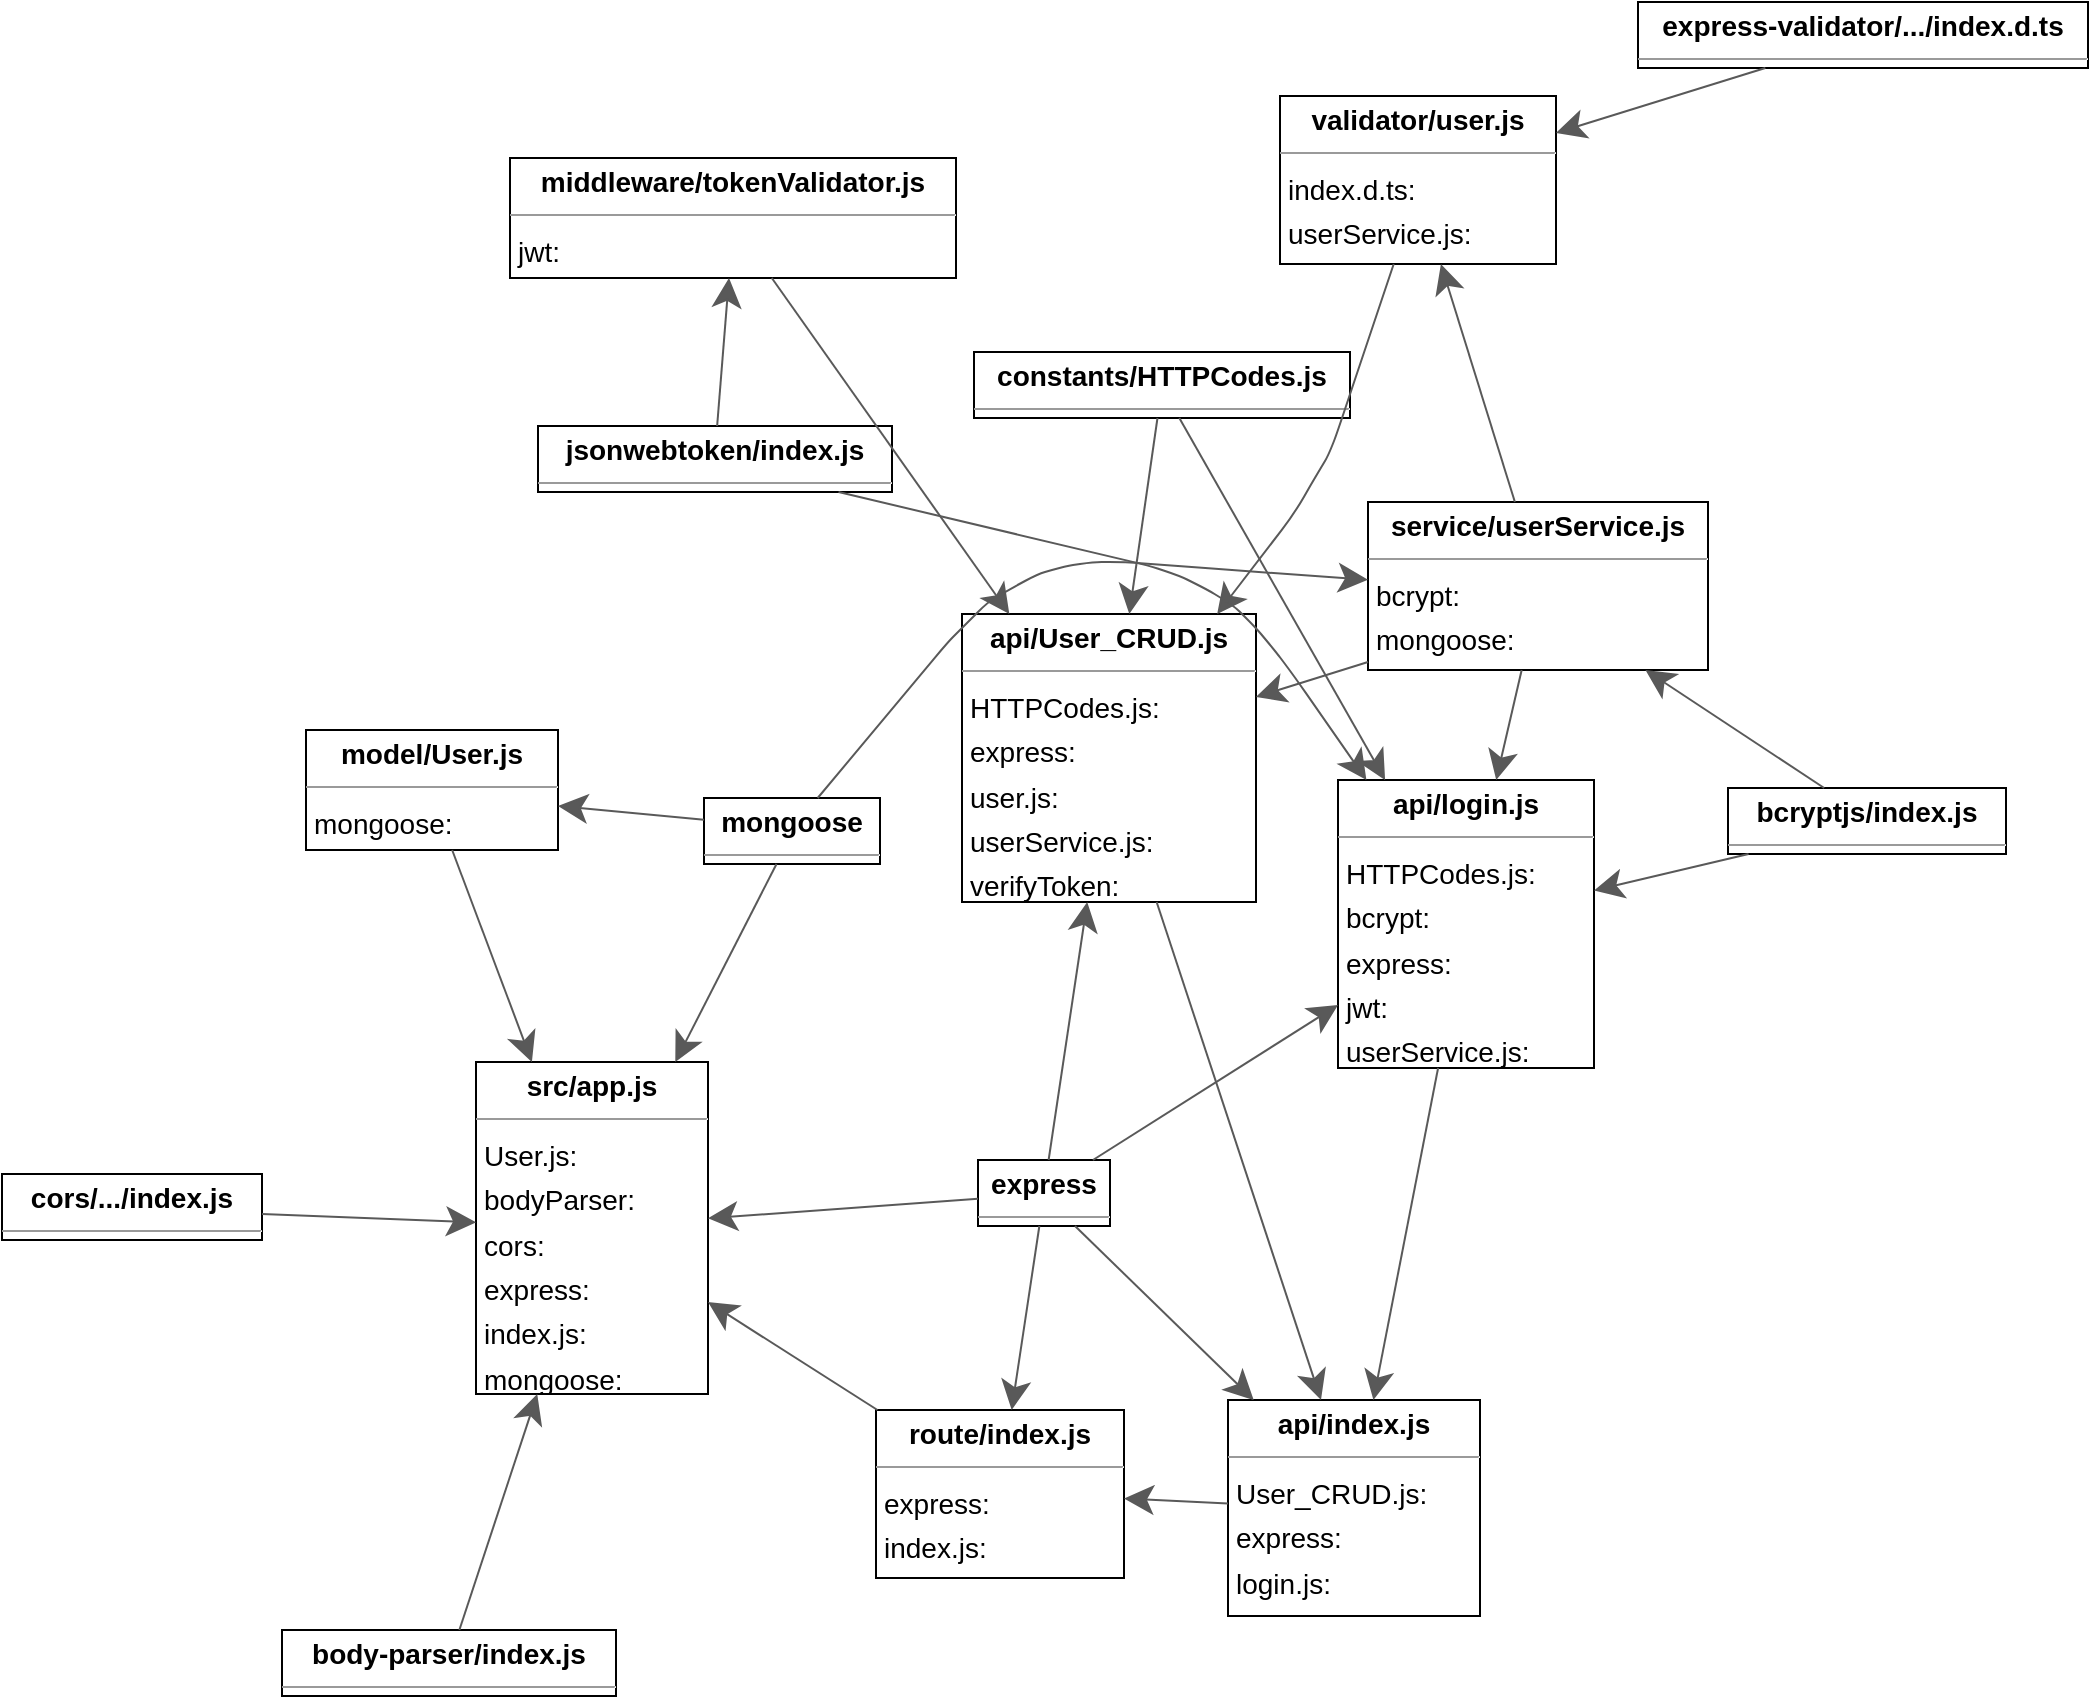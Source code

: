 <mxGraphModel dx="0" dy="0" grid="1" gridSize="10" guides="1" tooltips="1" connect="1" arrows="1" fold="1" page="0" pageScale="1" background="none" math="0" shadow="0">
  <root>
    <mxCell id="0" />
    <mxCell id="1" parent="0" />
    <mxCell id="node6" parent="1" vertex="1" value="&lt;p style=&quot;margin:0px;margin-top:4px;text-align:center;&quot;&gt;&lt;b&gt;api/User_CRUD.js&lt;/b&gt;&lt;/p&gt;&lt;hr size=&quot;1&quot;/&gt;&lt;p style=&quot;margin:0 0 0 4px;line-height:1.6;&quot;&gt; HTTPCodes.js: &lt;br/&gt; express: &lt;br/&gt; user.js: &lt;br/&gt; userService.js: &lt;br/&gt; verifyToken: &lt;/p&gt;" style="verticalAlign=top;align=left;overflow=fill;fontSize=14;fontFamily=Helvetica;html=1;rounded=0;shadow=0;comic=0;labelBackgroundColor=none;strokeWidth=1;">
      <mxGeometry x="367" y="223" width="147" height="144" as="geometry" />
    </mxCell>
    <mxCell id="node8" parent="1" vertex="1" value="&lt;p style=&quot;margin:0px;margin-top:4px;text-align:center;&quot;&gt;&lt;b&gt;api/index.js&lt;/b&gt;&lt;/p&gt;&lt;hr size=&quot;1&quot;/&gt;&lt;p style=&quot;margin:0 0 0 4px;line-height:1.6;&quot;&gt; User_CRUD.js: &lt;br/&gt; express: &lt;br/&gt; login.js: &lt;/p&gt;" style="verticalAlign=top;align=left;overflow=fill;fontSize=14;fontFamily=Helvetica;html=1;rounded=0;shadow=0;comic=0;labelBackgroundColor=none;strokeWidth=1;">
      <mxGeometry x="500" y="616" width="126" height="108" as="geometry" />
    </mxCell>
    <mxCell id="node1" parent="1" vertex="1" value="&lt;p style=&quot;margin:0px;margin-top:4px;text-align:center;&quot;&gt;&lt;b&gt;api/login.js&lt;/b&gt;&lt;/p&gt;&lt;hr size=&quot;1&quot;/&gt;&lt;p style=&quot;margin:0 0 0 4px;line-height:1.6;&quot;&gt; HTTPCodes.js: &lt;br/&gt; bcrypt: &lt;br/&gt; express: &lt;br/&gt; jwt: &lt;br/&gt; userService.js: &lt;/p&gt;" style="verticalAlign=top;align=left;overflow=fill;fontSize=14;fontFamily=Helvetica;html=1;rounded=0;shadow=0;comic=0;labelBackgroundColor=none;strokeWidth=1;">
      <mxGeometry x="555" y="306" width="128" height="144" as="geometry" />
    </mxCell>
    <mxCell id="node12" parent="1" vertex="1" value="&lt;p style=&quot;margin:0px;margin-top:4px;text-align:center;&quot;&gt;&lt;b&gt;bcryptjs/index.js&lt;/b&gt;&lt;/p&gt;&lt;hr size=&quot;1&quot;/&gt;" style="verticalAlign=top;align=left;overflow=fill;fontSize=14;fontFamily=Helvetica;html=1;rounded=0;shadow=0;comic=0;labelBackgroundColor=none;strokeWidth=1;">
      <mxGeometry x="750" y="310" width="139" height="33" as="geometry" />
    </mxCell>
    <mxCell id="node4" parent="1" vertex="1" value="&lt;p style=&quot;margin:0px;margin-top:4px;text-align:center;&quot;&gt;&lt;b&gt;body-parser/index.js&lt;/b&gt;&lt;/p&gt;&lt;hr size=&quot;1&quot;/&gt;" style="verticalAlign=top;align=left;overflow=fill;fontSize=14;fontFamily=Helvetica;html=1;rounded=0;shadow=0;comic=0;labelBackgroundColor=none;strokeWidth=1;">
      <mxGeometry x="27" y="731" width="167" height="33" as="geometry" />
    </mxCell>
    <mxCell id="node11" parent="1" vertex="1" value="&lt;p style=&quot;margin:0px;margin-top:4px;text-align:center;&quot;&gt;&lt;b&gt;constants/HTTPCodes.js&lt;/b&gt;&lt;/p&gt;&lt;hr size=&quot;1&quot;/&gt;" style="verticalAlign=top;align=left;overflow=fill;fontSize=14;fontFamily=Helvetica;html=1;rounded=0;shadow=0;comic=0;labelBackgroundColor=none;strokeWidth=1;">
      <mxGeometry x="373" y="92" width="188" height="33" as="geometry" />
    </mxCell>
    <mxCell id="node16" parent="1" vertex="1" value="&lt;p style=&quot;margin:0px;margin-top:4px;text-align:center;&quot;&gt;&lt;b&gt;cors/.../index.js&lt;/b&gt;&lt;/p&gt;&lt;hr size=&quot;1&quot;/&gt;" style="verticalAlign=top;align=left;overflow=fill;fontSize=14;fontFamily=Helvetica;html=1;rounded=0;shadow=0;comic=0;labelBackgroundColor=none;strokeWidth=1;">
      <mxGeometry x="-113" y="503" width="130" height="33" as="geometry" />
    </mxCell>
    <mxCell id="node15" parent="1" vertex="1" value="&lt;p style=&quot;margin:0px;margin-top:4px;text-align:center;&quot;&gt;&lt;b&gt;express&lt;/b&gt;&lt;/p&gt;&lt;hr size=&quot;1&quot;/&gt;" style="verticalAlign=top;align=left;overflow=fill;fontSize=14;fontFamily=Helvetica;html=1;rounded=0;shadow=0;comic=0;labelBackgroundColor=none;strokeWidth=1;">
      <mxGeometry x="375" y="496" width="66" height="33" as="geometry" />
    </mxCell>
    <mxCell id="node5" parent="1" vertex="1" value="&lt;p style=&quot;margin:0px;margin-top:4px;text-align:center;&quot;&gt;&lt;b&gt;express-validator/.../index.d.ts&lt;/b&gt;&lt;/p&gt;&lt;hr size=&quot;1&quot;/&gt;" style="verticalAlign=top;align=left;overflow=fill;fontSize=14;fontFamily=Helvetica;html=1;rounded=0;shadow=0;comic=0;labelBackgroundColor=none;strokeWidth=1;">
      <mxGeometry x="705" y="-83" width="225" height="33" as="geometry" />
    </mxCell>
    <mxCell id="node10" parent="1" vertex="1" value="&lt;p style=&quot;margin:0px;margin-top:4px;text-align:center;&quot;&gt;&lt;b&gt;jsonwebtoken/index.js&lt;/b&gt;&lt;/p&gt;&lt;hr size=&quot;1&quot;/&gt;" style="verticalAlign=top;align=left;overflow=fill;fontSize=14;fontFamily=Helvetica;html=1;rounded=0;shadow=0;comic=0;labelBackgroundColor=none;strokeWidth=1;">
      <mxGeometry x="155" y="129" width="177" height="33" as="geometry" />
    </mxCell>
    <mxCell id="node7" parent="1" vertex="1" value="&lt;p style=&quot;margin:0px;margin-top:4px;text-align:center;&quot;&gt;&lt;b&gt;middleware/tokenValidator.js&lt;/b&gt;&lt;/p&gt;&lt;hr size=&quot;1&quot;/&gt;&lt;p style=&quot;margin:0 0 0 4px;line-height:1.6;&quot;&gt; jwt: &lt;/p&gt;" style="verticalAlign=top;align=left;overflow=fill;fontSize=14;fontFamily=Helvetica;html=1;rounded=0;shadow=0;comic=0;labelBackgroundColor=none;strokeWidth=1;">
      <mxGeometry x="141" y="-5" width="223" height="60" as="geometry" />
    </mxCell>
    <mxCell id="node13" parent="1" vertex="1" value="&lt;p style=&quot;margin:0px;margin-top:4px;text-align:center;&quot;&gt;&lt;b&gt;model/User.js&lt;/b&gt;&lt;/p&gt;&lt;hr size=&quot;1&quot;/&gt;&lt;p style=&quot;margin:0 0 0 4px;line-height:1.6;&quot;&gt; mongoose: &lt;/p&gt;" style="verticalAlign=top;align=left;overflow=fill;fontSize=14;fontFamily=Helvetica;html=1;rounded=0;shadow=0;comic=0;labelBackgroundColor=none;strokeWidth=1;">
      <mxGeometry x="39" y="281" width="126" height="60" as="geometry" />
    </mxCell>
    <mxCell id="node9" parent="1" vertex="1" value="&lt;p style=&quot;margin:0px;margin-top:4px;text-align:center;&quot;&gt;&lt;b&gt;mongoose&lt;/b&gt;&lt;/p&gt;&lt;hr size=&quot;1&quot;/&gt;" style="verticalAlign=top;align=left;overflow=fill;fontSize=14;fontFamily=Helvetica;html=1;rounded=0;shadow=0;comic=0;labelBackgroundColor=none;strokeWidth=1;">
      <mxGeometry x="238" y="315" width="88" height="33" as="geometry" />
    </mxCell>
    <mxCell id="node3" parent="1" vertex="1" value="&lt;p style=&quot;margin:0px;margin-top:4px;text-align:center;&quot;&gt;&lt;b&gt;route/index.js&lt;/b&gt;&lt;/p&gt;&lt;hr size=&quot;1&quot;/&gt;&lt;p style=&quot;margin:0 0 0 4px;line-height:1.6;&quot;&gt; express: &lt;br/&gt; index.js: &lt;/p&gt;" style="verticalAlign=top;align=left;overflow=fill;fontSize=14;fontFamily=Helvetica;html=1;rounded=0;shadow=0;comic=0;labelBackgroundColor=none;strokeWidth=1;">
      <mxGeometry x="324" y="621" width="124" height="84" as="geometry" />
    </mxCell>
    <mxCell id="node14" parent="1" vertex="1" value="&lt;p style=&quot;margin:0px;margin-top:4px;text-align:center;&quot;&gt;&lt;b&gt;service/userService.js&lt;/b&gt;&lt;/p&gt;&lt;hr size=&quot;1&quot;/&gt;&lt;p style=&quot;margin:0 0 0 4px;line-height:1.6;&quot;&gt; bcrypt: &lt;br/&gt; mongoose: &lt;/p&gt;" style="verticalAlign=top;align=left;overflow=fill;fontSize=14;fontFamily=Helvetica;html=1;rounded=0;shadow=0;comic=0;labelBackgroundColor=none;strokeWidth=1;">
      <mxGeometry x="570" y="167" width="170" height="84" as="geometry" />
    </mxCell>
    <mxCell id="node0" parent="1" vertex="1" value="&lt;p style=&quot;margin:0px;margin-top:4px;text-align:center;&quot;&gt;&lt;b&gt;src/app.js&lt;/b&gt;&lt;/p&gt;&lt;hr size=&quot;1&quot;/&gt;&lt;p style=&quot;margin:0 0 0 4px;line-height:1.6;&quot;&gt; User.js: &lt;br/&gt; bodyParser: &lt;br/&gt; cors: &lt;br/&gt; express: &lt;br/&gt; index.js: &lt;br/&gt; mongoose: &lt;/p&gt;" style="verticalAlign=top;align=left;overflow=fill;fontSize=14;fontFamily=Helvetica;html=1;rounded=0;shadow=0;comic=0;labelBackgroundColor=none;strokeWidth=1;">
      <mxGeometry x="124" y="447" width="116" height="166" as="geometry" />
    </mxCell>
    <mxCell id="node2" parent="1" vertex="1" value="&lt;p style=&quot;margin:0px;margin-top:4px;text-align:center;&quot;&gt;&lt;b&gt;validator/user.js&lt;/b&gt;&lt;/p&gt;&lt;hr size=&quot;1&quot;/&gt;&lt;p style=&quot;margin:0 0 0 4px;line-height:1.6;&quot;&gt; index.d.ts: &lt;br/&gt; userService.js: &lt;/p&gt;" style="verticalAlign=top;align=left;overflow=fill;fontSize=14;fontFamily=Helvetica;html=1;rounded=0;shadow=0;comic=0;labelBackgroundColor=none;strokeWidth=1;">
      <mxGeometry x="526" y="-36" width="138" height="84" as="geometry" />
    </mxCell>
    <mxCell id="edge26" edge="1" value="" parent="1" source="node6" target="node11" style="html=1;rounded=1;;dashed=0;startArrow=classic;startSize=12;endArrow=none;strokeColor=#595959;exitX=0.569;exitY=0.000;exitDx=0;exitDy=0;entryX=0.488;entryY=0.999;entryDx=0;entryDy=0;">
      <mxGeometry width="50" height="50" relative="1" as="geometry">
        <Array as="points" />
      </mxGeometry>
    </mxCell>
    <mxCell id="edge22" edge="1" value="" parent="1" source="node6" target="node15" style="html=1;rounded=1;;dashed=0;startArrow=classic;startSize=12;endArrow=none;strokeColor=#595959;exitX=0.426;exitY=1.000;exitDx=0;exitDy=0;entryX=0.535;entryY=0.000;entryDx=0;entryDy=0;">
      <mxGeometry width="50" height="50" relative="1" as="geometry">
        <Array as="points" />
      </mxGeometry>
    </mxCell>
    <mxCell id="edge11" edge="1" value="" parent="1" source="node6" target="node7" style="html=1;rounded=1;;dashed=0;startArrow=classic;startSize=12;endArrow=none;strokeColor=#595959;exitX=0.161;exitY=0.000;exitDx=0;exitDy=0;entryX=0.587;entryY=1.000;entryDx=0;entryDy=0;">
      <mxGeometry width="50" height="50" relative="1" as="geometry">
        <Array as="points" />
      </mxGeometry>
    </mxCell>
    <mxCell id="edge4" edge="1" value="" parent="1" source="node6" target="node14" style="html=1;rounded=1;;dashed=0;startArrow=classic;startSize=12;endArrow=none;strokeColor=#595959;exitX=1.000;exitY=0.288;exitDx=0;exitDy=0;entryX=0.000;entryY=0.952;entryDx=0;entryDy=0;">
      <mxGeometry width="50" height="50" relative="1" as="geometry">
        <Array as="points" />
      </mxGeometry>
    </mxCell>
    <mxCell id="edge10" edge="1" value="" parent="1" source="node6" target="node2" style="html=1;rounded=1;;dashed=0;startArrow=classic;startSize=12;endArrow=none;strokeColor=#595959;exitX=0.868;exitY=0.000;exitDx=0;exitDy=0;entryX=0.412;entryY=1.000;entryDx=0;entryDy=0;">
      <mxGeometry width="50" height="50" relative="1" as="geometry">
        <Array as="points">
          <mxPoint x="533" y="173" />
          <mxPoint x="544" y="154" />
          <mxPoint x="550" y="144" />
          <mxPoint x="554" y="134" />
        </Array>
      </mxGeometry>
    </mxCell>
    <mxCell id="edge7" edge="1" value="" parent="1" source="node8" target="node6" style="html=1;rounded=1;;dashed=0;startArrow=classic;startSize=12;endArrow=none;strokeColor=#595959;exitX=0.369;exitY=0.000;exitDx=0;exitDy=0;entryX=0.662;entryY=1.000;entryDx=0;entryDy=0;">
      <mxGeometry width="50" height="50" relative="1" as="geometry">
        <Array as="points" />
      </mxGeometry>
    </mxCell>
    <mxCell id="edge2" edge="1" value="" parent="1" source="node8" target="node1" style="html=1;rounded=1;;dashed=0;startArrow=classic;startSize=12;endArrow=none;strokeColor=#595959;exitX=0.577;exitY=0.000;exitDx=0;exitDy=0;entryX=0.391;entryY=1.000;entryDx=0;entryDy=0;">
      <mxGeometry width="50" height="50" relative="1" as="geometry">
        <Array as="points" />
      </mxGeometry>
    </mxCell>
    <mxCell id="edge14" edge="1" value="" parent="1" source="node8" target="node15" style="html=1;rounded=1;;dashed=0;startArrow=classic;startSize=12;endArrow=none;strokeColor=#595959;exitX=0.102;exitY=0.000;exitDx=0;exitDy=0;entryX=0.735;entryY=1.000;entryDx=0;entryDy=0;">
      <mxGeometry width="50" height="50" relative="1" as="geometry">
        <Array as="points" />
      </mxGeometry>
    </mxCell>
    <mxCell id="edge19" edge="1" value="" parent="1" source="node1" target="node12" style="html=1;rounded=1;;dashed=0;startArrow=classic;startSize=12;endArrow=none;strokeColor=#595959;exitX=1.000;exitY=0.384;exitDx=0;exitDy=0;entryX=0.074;entryY=1.000;entryDx=0;entryDy=0;">
      <mxGeometry width="50" height="50" relative="1" as="geometry">
        <Array as="points" />
      </mxGeometry>
    </mxCell>
    <mxCell id="edge16" edge="1" value="" parent="1" source="node1" target="node11" style="html=1;rounded=1;;dashed=0;startArrow=classic;startSize=12;endArrow=none;strokeColor=#595959;exitX=0.184;exitY=0.000;exitDx=0;exitDy=0;entryX=0.546;entryY=0.999;entryDx=0;entryDy=0;">
      <mxGeometry width="50" height="50" relative="1" as="geometry">
        <Array as="points" />
      </mxGeometry>
    </mxCell>
    <mxCell id="edge0" edge="1" value="" parent="1" source="node1" target="node15" style="html=1;rounded=1;;dashed=0;startArrow=classic;startSize=12;endArrow=none;strokeColor=#595959;exitX=0.000;exitY=0.781;exitDx=0;exitDy=0;entryX=0.871;entryY=0.000;entryDx=0;entryDy=0;">
      <mxGeometry width="50" height="50" relative="1" as="geometry">
        <Array as="points" />
      </mxGeometry>
    </mxCell>
    <mxCell id="edge17" edge="1" value="" parent="1" source="node1" target="node10" style="html=1;rounded=1;;dashed=0;startArrow=classic;startSize=12;endArrow=none;strokeColor=#595959;exitX=0.111;exitY=0.000;exitDx=0;exitDy=0;entryX=0.849;entryY=1.000;entryDx=0;entryDy=0;">
      <mxGeometry width="50" height="50" relative="1" as="geometry">
        <Array as="points">
          <mxPoint x="533" y="254" />
          <mxPoint x="524" y="242" />
          <mxPoint x="514" y="230" />
          <mxPoint x="503" y="219" />
          <mxPoint x="490" y="211" />
          <mxPoint x="476" y="204" />
          <mxPoint x="461" y="199" />
        </Array>
      </mxGeometry>
    </mxCell>
    <mxCell id="edge12" edge="1" value="" parent="1" source="node1" target="node14" style="html=1;rounded=1;;dashed=0;startArrow=classic;startSize=12;endArrow=none;strokeColor=#595959;exitX=0.618;exitY=0.000;exitDx=0;exitDy=0;entryX=0.452;entryY=1.000;entryDx=0;entryDy=0;">
      <mxGeometry width="50" height="50" relative="1" as="geometry">
        <Array as="points" />
      </mxGeometry>
    </mxCell>
    <mxCell id="edge20" edge="1" value="" parent="1" source="node7" target="node10" style="html=1;rounded=1;;dashed=0;startArrow=classic;startSize=12;endArrow=none;strokeColor=#595959;exitX=0.491;exitY=1.000;exitDx=0;exitDy=0;entryX=0.506;entryY=0.001;entryDx=0;entryDy=0;">
      <mxGeometry width="50" height="50" relative="1" as="geometry">
        <Array as="points" />
      </mxGeometry>
    </mxCell>
    <mxCell id="edge23" edge="1" value="" parent="1" source="node13" target="node9" style="html=1;rounded=1;;dashed=0;startArrow=classic;startSize=12;endArrow=none;strokeColor=#595959;exitX=1.000;exitY=0.634;exitDx=0;exitDy=0;entryX=0.000;entryY=0.330;entryDx=0;entryDy=0;">
      <mxGeometry width="50" height="50" relative="1" as="geometry">
        <Array as="points" />
      </mxGeometry>
    </mxCell>
    <mxCell id="edge18" edge="1" value="" parent="1" source="node3" target="node8" style="html=1;rounded=1;;dashed=0;startArrow=classic;startSize=12;endArrow=none;strokeColor=#595959;exitX=1.000;exitY=0.527;exitDx=0;exitDy=0;entryX=0.000;entryY=0.479;entryDx=0;entryDy=0;">
      <mxGeometry width="50" height="50" relative="1" as="geometry">
        <Array as="points" />
      </mxGeometry>
    </mxCell>
    <mxCell id="edge8" edge="1" value="" parent="1" source="node3" target="node15" style="html=1;rounded=1;;dashed=0;startArrow=classic;startSize=12;endArrow=none;strokeColor=#595959;exitX=0.547;exitY=0.000;exitDx=0;exitDy=0;entryX=0.465;entryY=0.999;entryDx=0;entryDy=0;">
      <mxGeometry width="50" height="50" relative="1" as="geometry">
        <Array as="points" />
      </mxGeometry>
    </mxCell>
    <mxCell id="edge5" edge="1" value="" parent="1" source="node14" target="node12" style="html=1;rounded=1;;dashed=0;startArrow=classic;startSize=12;endArrow=none;strokeColor=#595959;exitX=0.816;exitY=1.000;exitDx=0;exitDy=0;entryX=0.346;entryY=0.000;entryDx=0;entryDy=0;">
      <mxGeometry width="50" height="50" relative="1" as="geometry">
        <Array as="points" />
      </mxGeometry>
    </mxCell>
    <mxCell id="edge24" edge="1" value="" parent="1" source="node14" target="node9" style="html=1;rounded=1;;dashed=0;startArrow=classic;startSize=12;endArrow=none;strokeColor=#595959;exitX=0.000;exitY=0.463;exitDx=0;exitDy=0;entryX=0.646;entryY=0.000;entryDx=0;entryDy=0;">
      <mxGeometry width="50" height="50" relative="1" as="geometry">
        <Array as="points">
          <mxPoint x="502" y="201" />
          <mxPoint x="448" y="197" />
          <mxPoint x="433" y="197" />
          <mxPoint x="419" y="199" />
          <mxPoint x="405" y="203" />
          <mxPoint x="392" y="210" />
          <mxPoint x="380" y="217" />
          <mxPoint x="370" y="227" />
          <mxPoint x="360" y="237" />
        </Array>
      </mxGeometry>
    </mxCell>
    <mxCell id="edge6" edge="1" value="" parent="1" source="node0" target="node4" style="html=1;rounded=1;;dashed=0;startArrow=classic;startSize=12;endArrow=none;strokeColor=#595959;exitX=0.264;exitY=1.000;exitDx=0;exitDy=0;entryX=0.531;entryY=0.001;entryDx=0;entryDy=0;">
      <mxGeometry width="50" height="50" relative="1" as="geometry">
        <Array as="points" />
      </mxGeometry>
    </mxCell>
    <mxCell id="edge1" edge="1" value="" parent="1" source="node0" target="node16" style="html=1;rounded=1;;dashed=0;startArrow=classic;startSize=12;endArrow=none;strokeColor=#595959;exitX=0.000;exitY=0.483;exitDx=0;exitDy=0;entryX=1.000;entryY=0.605;entryDx=0;entryDy=0;">
      <mxGeometry width="50" height="50" relative="1" as="geometry">
        <Array as="points" />
      </mxGeometry>
    </mxCell>
    <mxCell id="edge25" edge="1" value="" parent="1" source="node0" target="node15" style="html=1;rounded=1;;dashed=0;startArrow=classic;startSize=12;endArrow=none;strokeColor=#595959;exitX=1.000;exitY=0.471;exitDx=0;exitDy=0;entryX=0.000;entryY=0.587;entryDx=0;entryDy=0;">
      <mxGeometry width="50" height="50" relative="1" as="geometry">
        <Array as="points" />
      </mxGeometry>
    </mxCell>
    <mxCell id="edge13" edge="1" value="" parent="1" source="node0" target="node13" style="html=1;rounded=1;;dashed=0;startArrow=classic;startSize=12;endArrow=none;strokeColor=#595959;exitX=0.241;exitY=0.000;exitDx=0;exitDy=0;entryX=0.580;entryY=1.000;entryDx=0;entryDy=0;">
      <mxGeometry width="50" height="50" relative="1" as="geometry">
        <Array as="points" />
      </mxGeometry>
    </mxCell>
    <mxCell id="edge9" edge="1" value="" parent="1" source="node0" target="node9" style="html=1;rounded=1;;dashed=0;startArrow=classic;startSize=12;endArrow=none;strokeColor=#595959;exitX=0.859;exitY=0.000;exitDx=0;exitDy=0;entryX=0.412;entryY=1.000;entryDx=0;entryDy=0;">
      <mxGeometry width="50" height="50" relative="1" as="geometry">
        <Array as="points" />
      </mxGeometry>
    </mxCell>
    <mxCell id="edge15" edge="1" value="" parent="1" source="node0" target="node3" style="html=1;rounded=1;;dashed=0;startArrow=classic;startSize=12;endArrow=none;strokeColor=#595959;exitX=1.000;exitY=0.723;exitDx=0;exitDy=0;entryX=0.006;entryY=0.000;entryDx=0;entryDy=0;">
      <mxGeometry width="50" height="50" relative="1" as="geometry">
        <Array as="points" />
      </mxGeometry>
    </mxCell>
    <mxCell id="edge21" edge="1" value="" parent="1" source="node2" target="node5" style="html=1;rounded=1;;dashed=0;startArrow=classic;startSize=12;endArrow=none;strokeColor=#595959;exitX=1.000;exitY=0.220;exitDx=0;exitDy=0;entryX=0.283;entryY=1.000;entryDx=0;entryDy=0;">
      <mxGeometry width="50" height="50" relative="1" as="geometry">
        <Array as="points" />
      </mxGeometry>
    </mxCell>
    <mxCell id="edge3" edge="1" value="" parent="1" source="node2" target="node14" style="html=1;rounded=1;;dashed=0;startArrow=classic;startSize=12;endArrow=none;strokeColor=#595959;exitX=0.583;exitY=1.000;exitDx=0;exitDy=0;entryX=0.432;entryY=0.000;entryDx=0;entryDy=0;">
      <mxGeometry width="50" height="50" relative="1" as="geometry">
        <Array as="points" />
      </mxGeometry>
    </mxCell>
  </root>
</mxGraphModel>